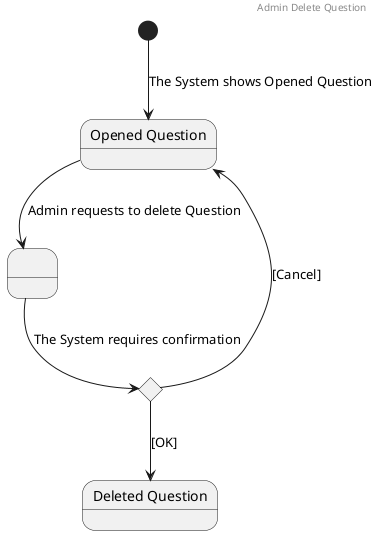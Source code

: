 @startuml

header Admin Delete Question

state "Opened Question" as s1
state " " as s2
state "Deleted Question" as s4
state "Decision" as Decision <<choice>>

[*] --> s1 : The System shows Opened Question
s1 -down-> s2 : Admin requests to delete Question
s2 -down-> Decision : The System requires confirmation
Decision -down-> s4 : [OK]
Decision -down-> s1 : [Cancel]

@enduml